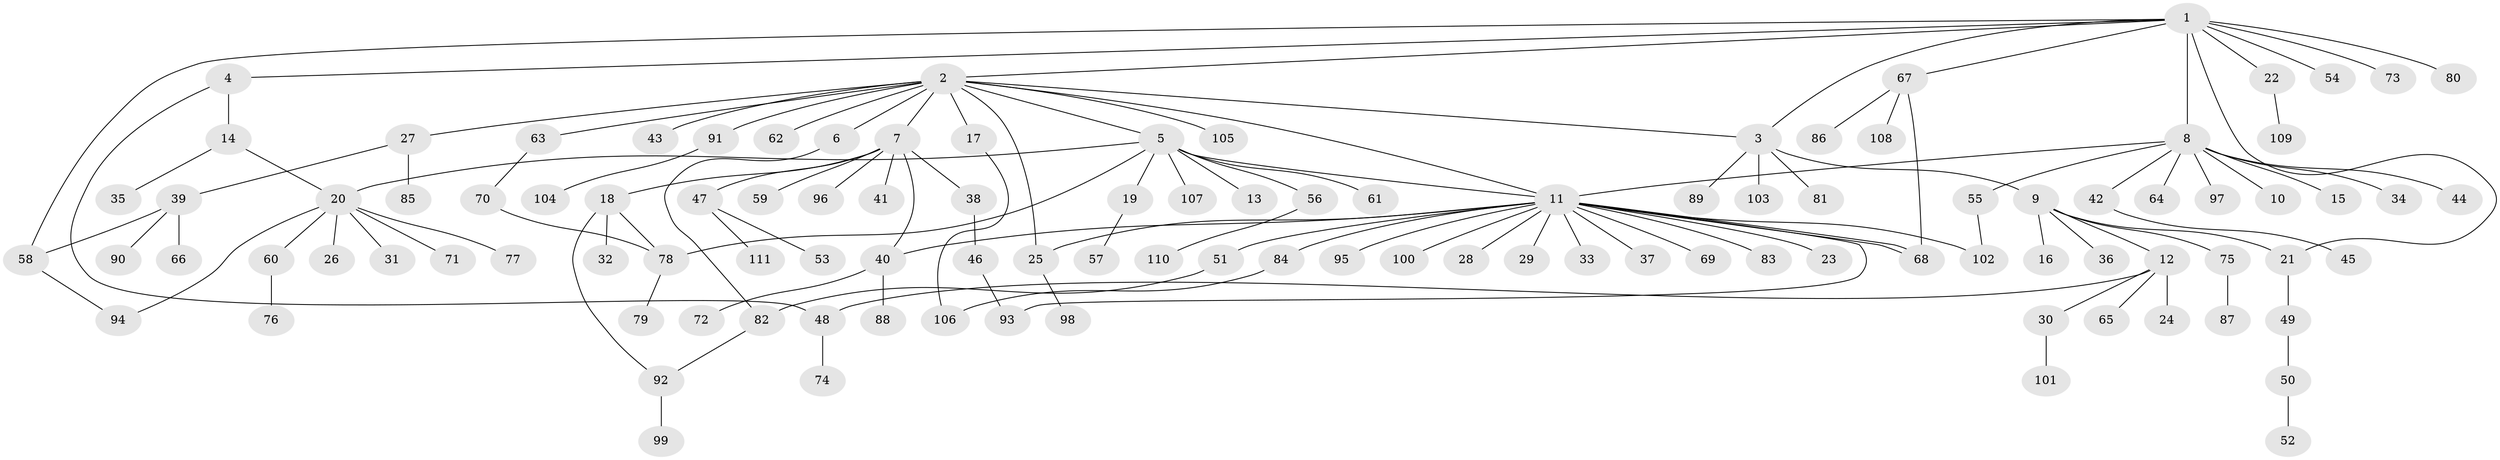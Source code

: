 // coarse degree distribution, {10: 0.023809523809523808, 13: 0.011904761904761904, 5: 0.03571428571428571, 4: 0.03571428571428571, 8: 0.023809523809523808, 2: 0.17857142857142858, 9: 0.011904761904761904, 1: 0.6071428571428571, 18: 0.011904761904761904, 6: 0.011904761904761904, 3: 0.047619047619047616}
// Generated by graph-tools (version 1.1) at 2025/52/02/27/25 19:52:00]
// undirected, 111 vertices, 129 edges
graph export_dot {
graph [start="1"]
  node [color=gray90,style=filled];
  1;
  2;
  3;
  4;
  5;
  6;
  7;
  8;
  9;
  10;
  11;
  12;
  13;
  14;
  15;
  16;
  17;
  18;
  19;
  20;
  21;
  22;
  23;
  24;
  25;
  26;
  27;
  28;
  29;
  30;
  31;
  32;
  33;
  34;
  35;
  36;
  37;
  38;
  39;
  40;
  41;
  42;
  43;
  44;
  45;
  46;
  47;
  48;
  49;
  50;
  51;
  52;
  53;
  54;
  55;
  56;
  57;
  58;
  59;
  60;
  61;
  62;
  63;
  64;
  65;
  66;
  67;
  68;
  69;
  70;
  71;
  72;
  73;
  74;
  75;
  76;
  77;
  78;
  79;
  80;
  81;
  82;
  83;
  84;
  85;
  86;
  87;
  88;
  89;
  90;
  91;
  92;
  93;
  94;
  95;
  96;
  97;
  98;
  99;
  100;
  101;
  102;
  103;
  104;
  105;
  106;
  107;
  108;
  109;
  110;
  111;
  1 -- 2;
  1 -- 3;
  1 -- 4;
  1 -- 8;
  1 -- 21;
  1 -- 22;
  1 -- 54;
  1 -- 58;
  1 -- 67;
  1 -- 73;
  1 -- 80;
  2 -- 3;
  2 -- 5;
  2 -- 6;
  2 -- 7;
  2 -- 11;
  2 -- 17;
  2 -- 25;
  2 -- 27;
  2 -- 43;
  2 -- 62;
  2 -- 63;
  2 -- 91;
  2 -- 105;
  3 -- 9;
  3 -- 81;
  3 -- 89;
  3 -- 103;
  4 -- 14;
  4 -- 48;
  5 -- 11;
  5 -- 13;
  5 -- 19;
  5 -- 20;
  5 -- 56;
  5 -- 61;
  5 -- 78;
  5 -- 107;
  6 -- 82;
  7 -- 18;
  7 -- 38;
  7 -- 40;
  7 -- 41;
  7 -- 47;
  7 -- 59;
  7 -- 96;
  8 -- 10;
  8 -- 11;
  8 -- 15;
  8 -- 34;
  8 -- 42;
  8 -- 44;
  8 -- 55;
  8 -- 64;
  8 -- 97;
  9 -- 12;
  9 -- 16;
  9 -- 21;
  9 -- 36;
  9 -- 75;
  11 -- 23;
  11 -- 25;
  11 -- 28;
  11 -- 29;
  11 -- 33;
  11 -- 37;
  11 -- 40;
  11 -- 51;
  11 -- 68;
  11 -- 68;
  11 -- 69;
  11 -- 83;
  11 -- 84;
  11 -- 93;
  11 -- 95;
  11 -- 100;
  11 -- 102;
  12 -- 24;
  12 -- 30;
  12 -- 48;
  12 -- 65;
  14 -- 20;
  14 -- 35;
  17 -- 106;
  18 -- 32;
  18 -- 78;
  18 -- 92;
  19 -- 57;
  20 -- 26;
  20 -- 31;
  20 -- 60;
  20 -- 71;
  20 -- 77;
  20 -- 94;
  21 -- 49;
  22 -- 109;
  25 -- 98;
  27 -- 39;
  27 -- 85;
  30 -- 101;
  38 -- 46;
  39 -- 58;
  39 -- 66;
  39 -- 90;
  40 -- 72;
  40 -- 88;
  42 -- 45;
  46 -- 93;
  47 -- 53;
  47 -- 111;
  48 -- 74;
  49 -- 50;
  50 -- 52;
  51 -- 82;
  55 -- 102;
  56 -- 110;
  58 -- 94;
  60 -- 76;
  63 -- 70;
  67 -- 68;
  67 -- 86;
  67 -- 108;
  70 -- 78;
  75 -- 87;
  78 -- 79;
  82 -- 92;
  84 -- 106;
  91 -- 104;
  92 -- 99;
}

